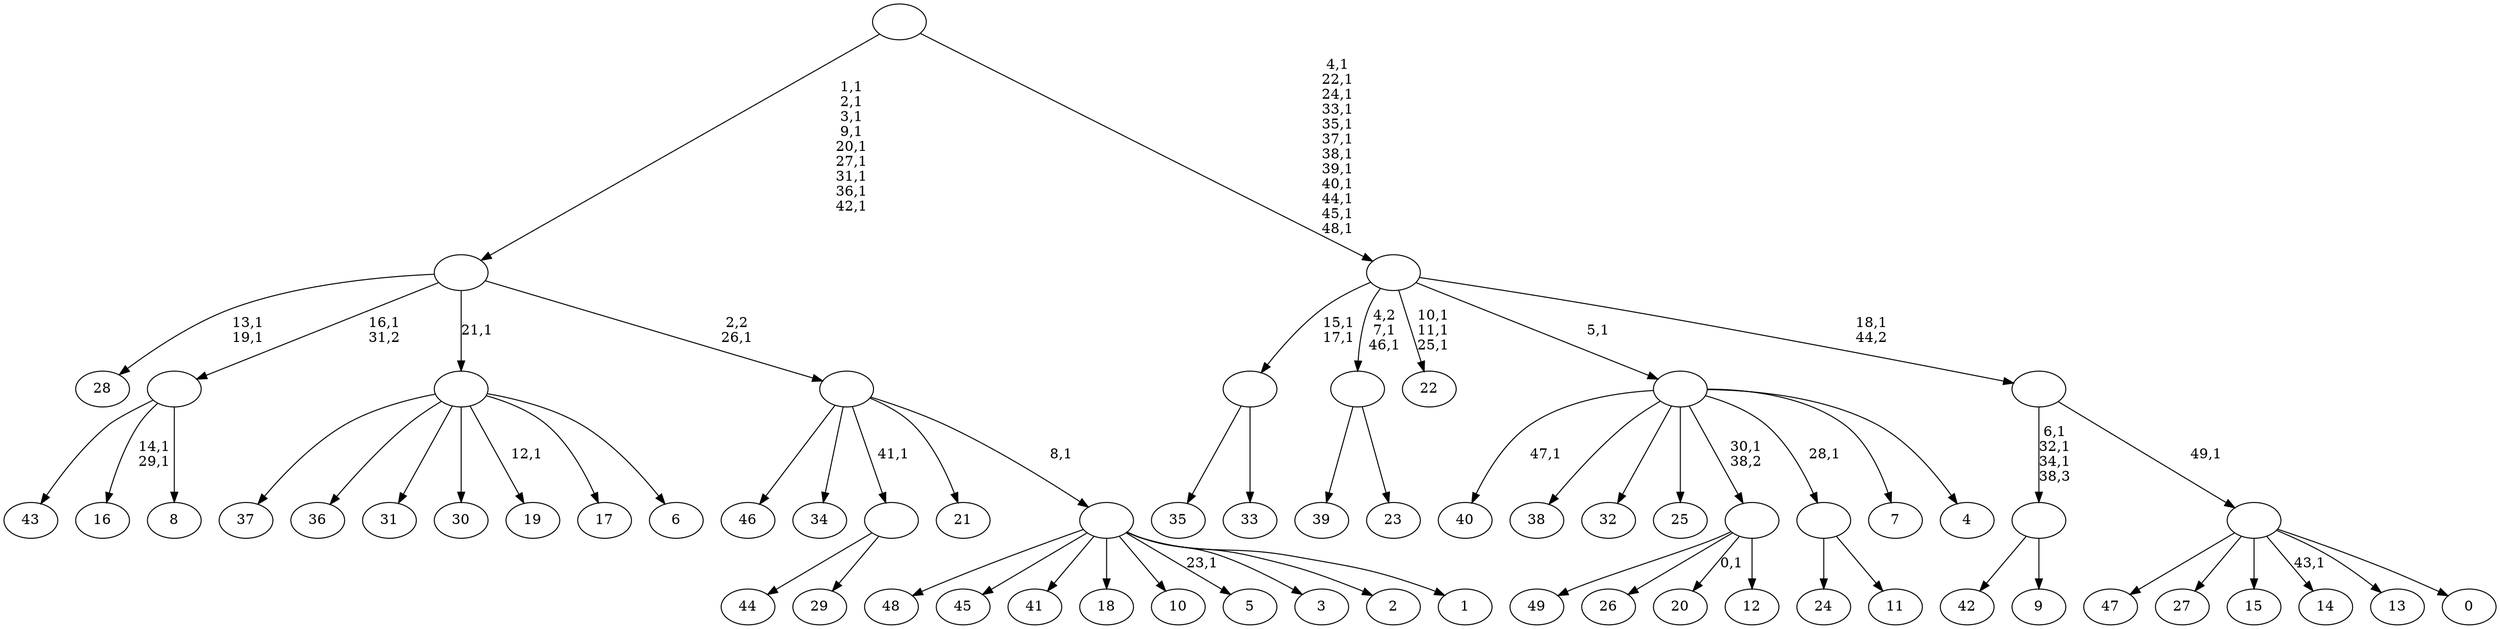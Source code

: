 digraph T {
	100 [label="49"]
	99 [label="48"]
	98 [label="47"]
	97 [label="46"]
	96 [label="45"]
	95 [label="44"]
	94 [label="43"]
	93 [label="42"]
	92 [label="41"]
	91 [label="40"]
	89 [label="39"]
	88 [label="38"]
	87 [label="37"]
	86 [label="36"]
	85 [label="35"]
	84 [label="34"]
	83 [label="33"]
	82 [label=""]
	80 [label="32"]
	79 [label="31"]
	78 [label="30"]
	77 [label="29"]
	76 [label=""]
	75 [label="28"]
	72 [label="27"]
	71 [label="26"]
	70 [label="25"]
	69 [label="24"]
	68 [label="23"]
	67 [label=""]
	65 [label="22"]
	61 [label="21"]
	60 [label="20"]
	58 [label="19"]
	56 [label="18"]
	55 [label="17"]
	54 [label="16"]
	51 [label="15"]
	50 [label="14"]
	48 [label="13"]
	47 [label="12"]
	46 [label=""]
	45 [label="11"]
	44 [label=""]
	43 [label="10"]
	42 [label="9"]
	41 [label=""]
	38 [label="8"]
	37 [label=""]
	36 [label="7"]
	35 [label="6"]
	34 [label=""]
	33 [label="5"]
	31 [label="4"]
	30 [label=""]
	29 [label="3"]
	28 [label="2"]
	27 [label="1"]
	26 [label=""]
	25 [label=""]
	24 [label=""]
	15 [label="0"]
	14 [label=""]
	13 [label=""]
	12 [label=""]
	0 [label=""]
	82 -> 85 [label=""]
	82 -> 83 [label=""]
	76 -> 95 [label=""]
	76 -> 77 [label=""]
	67 -> 89 [label=""]
	67 -> 68 [label=""]
	46 -> 60 [label="0,1"]
	46 -> 100 [label=""]
	46 -> 71 [label=""]
	46 -> 47 [label=""]
	44 -> 69 [label=""]
	44 -> 45 [label=""]
	41 -> 93 [label=""]
	41 -> 42 [label=""]
	37 -> 54 [label="14,1\n29,1"]
	37 -> 94 [label=""]
	37 -> 38 [label=""]
	34 -> 58 [label="12,1"]
	34 -> 87 [label=""]
	34 -> 86 [label=""]
	34 -> 79 [label=""]
	34 -> 78 [label=""]
	34 -> 55 [label=""]
	34 -> 35 [label=""]
	30 -> 91 [label="47,1"]
	30 -> 88 [label=""]
	30 -> 80 [label=""]
	30 -> 70 [label=""]
	30 -> 46 [label="30,1\n38,2"]
	30 -> 44 [label="28,1"]
	30 -> 36 [label=""]
	30 -> 31 [label=""]
	26 -> 33 [label="23,1"]
	26 -> 99 [label=""]
	26 -> 96 [label=""]
	26 -> 92 [label=""]
	26 -> 56 [label=""]
	26 -> 43 [label=""]
	26 -> 29 [label=""]
	26 -> 28 [label=""]
	26 -> 27 [label=""]
	25 -> 97 [label=""]
	25 -> 84 [label=""]
	25 -> 76 [label="41,1"]
	25 -> 61 [label=""]
	25 -> 26 [label="8,1"]
	24 -> 75 [label="13,1\n19,1"]
	24 -> 37 [label="16,1\n31,2"]
	24 -> 34 [label="21,1"]
	24 -> 25 [label="2,2\n26,1"]
	14 -> 50 [label="43,1"]
	14 -> 98 [label=""]
	14 -> 72 [label=""]
	14 -> 51 [label=""]
	14 -> 48 [label=""]
	14 -> 15 [label=""]
	13 -> 41 [label="6,1\n32,1\n34,1\n38,3"]
	13 -> 14 [label="49,1"]
	12 -> 65 [label="10,1\n11,1\n25,1"]
	12 -> 67 [label="4,2\n7,1\n46,1"]
	12 -> 82 [label="15,1\n17,1"]
	12 -> 30 [label="5,1"]
	12 -> 13 [label="18,1\n44,2"]
	0 -> 12 [label="4,1\n22,1\n24,1\n33,1\n35,1\n37,1\n38,1\n39,1\n40,1\n44,1\n45,1\n48,1"]
	0 -> 24 [label="1,1\n2,1\n3,1\n9,1\n20,1\n27,1\n31,1\n36,1\n42,1"]
}
